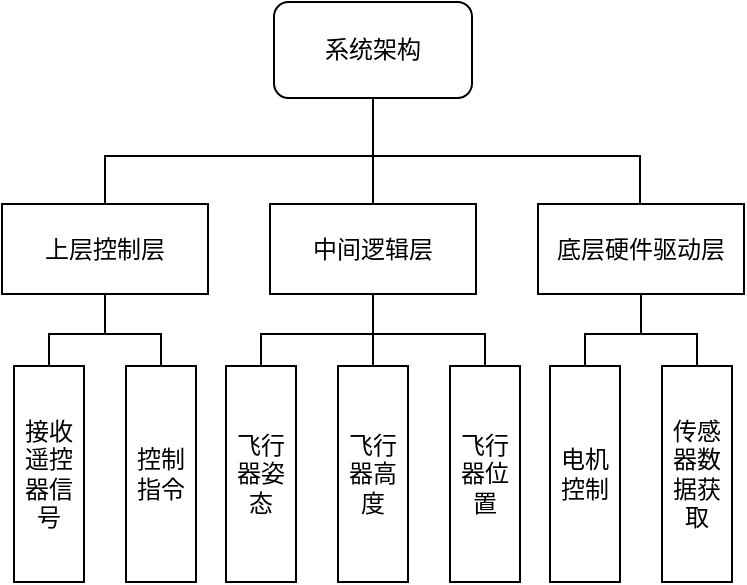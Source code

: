 <mxfile version="21.2.9" type="github">
  <diagram name="第 1 页" id="lbXMjJcNemHHPHKYe6F8">
    <mxGraphModel dx="724" dy="373" grid="0" gridSize="10" guides="1" tooltips="1" connect="1" arrows="1" fold="1" page="1" pageScale="1" pageWidth="827" pageHeight="1169" math="0" shadow="0">
      <root>
        <mxCell id="0" />
        <mxCell id="1" parent="0" />
        <mxCell id="u8aChlNTA4QG6k91gcyH-6" value="" style="edgeStyle=orthogonalEdgeStyle;rounded=0;orthogonalLoop=1;jettySize=auto;html=1;endArrow=none;endFill=0;" edge="1" parent="1" source="u8aChlNTA4QG6k91gcyH-1" target="u8aChlNTA4QG6k91gcyH-4">
          <mxGeometry relative="1" as="geometry" />
        </mxCell>
        <mxCell id="u8aChlNTA4QG6k91gcyH-7" style="edgeStyle=orthogonalEdgeStyle;rounded=0;orthogonalLoop=1;jettySize=auto;html=1;entryX=0.5;entryY=0;entryDx=0;entryDy=0;endArrow=none;endFill=0;" edge="1" parent="1">
          <mxGeometry relative="1" as="geometry">
            <mxPoint x="387.486" y="183" as="sourcePoint" />
            <mxPoint x="253.5" y="236" as="targetPoint" />
            <Array as="points">
              <mxPoint x="387" y="211" />
              <mxPoint x="253" y="211" />
            </Array>
          </mxGeometry>
        </mxCell>
        <mxCell id="u8aChlNTA4QG6k91gcyH-8" style="edgeStyle=orthogonalEdgeStyle;rounded=0;orthogonalLoop=1;jettySize=auto;html=1;endArrow=none;endFill=0;" edge="1" parent="1" source="u8aChlNTA4QG6k91gcyH-1" target="u8aChlNTA4QG6k91gcyH-5">
          <mxGeometry relative="1" as="geometry">
            <Array as="points">
              <mxPoint x="387" y="211" />
              <mxPoint x="521" y="211" />
            </Array>
          </mxGeometry>
        </mxCell>
        <mxCell id="u8aChlNTA4QG6k91gcyH-1" value="系统架构" style="rounded=1;whiteSpace=wrap;html=1;" vertex="1" parent="1">
          <mxGeometry x="338" y="134" width="99" height="48" as="geometry" />
        </mxCell>
        <mxCell id="u8aChlNTA4QG6k91gcyH-17" style="edgeStyle=orthogonalEdgeStyle;rounded=0;orthogonalLoop=1;jettySize=auto;html=1;endArrow=none;endFill=0;" edge="1" parent="1" source="u8aChlNTA4QG6k91gcyH-2" target="u8aChlNTA4QG6k91gcyH-9">
          <mxGeometry relative="1" as="geometry" />
        </mxCell>
        <mxCell id="u8aChlNTA4QG6k91gcyH-18" style="edgeStyle=orthogonalEdgeStyle;rounded=0;orthogonalLoop=1;jettySize=auto;html=1;endArrow=none;endFill=0;" edge="1" parent="1" source="u8aChlNTA4QG6k91gcyH-2" target="u8aChlNTA4QG6k91gcyH-10">
          <mxGeometry relative="1" as="geometry" />
        </mxCell>
        <mxCell id="u8aChlNTA4QG6k91gcyH-2" value="上层控制层" style="rounded=0;whiteSpace=wrap;html=1;" vertex="1" parent="1">
          <mxGeometry x="202" y="235" width="103" height="45" as="geometry" />
        </mxCell>
        <mxCell id="u8aChlNTA4QG6k91gcyH-21" style="edgeStyle=orthogonalEdgeStyle;rounded=0;orthogonalLoop=1;jettySize=auto;html=1;entryX=0.5;entryY=0;entryDx=0;entryDy=0;endArrow=none;endFill=0;" edge="1" parent="1" source="u8aChlNTA4QG6k91gcyH-4" target="u8aChlNTA4QG6k91gcyH-12">
          <mxGeometry relative="1" as="geometry" />
        </mxCell>
        <mxCell id="u8aChlNTA4QG6k91gcyH-22" style="edgeStyle=orthogonalEdgeStyle;rounded=0;orthogonalLoop=1;jettySize=auto;html=1;entryX=0.5;entryY=0;entryDx=0;entryDy=0;endArrow=none;endFill=0;" edge="1" parent="1" source="u8aChlNTA4QG6k91gcyH-4" target="u8aChlNTA4QG6k91gcyH-11">
          <mxGeometry relative="1" as="geometry" />
        </mxCell>
        <mxCell id="u8aChlNTA4QG6k91gcyH-23" style="edgeStyle=orthogonalEdgeStyle;rounded=0;orthogonalLoop=1;jettySize=auto;html=1;entryX=0.5;entryY=0;entryDx=0;entryDy=0;endArrow=none;endFill=0;" edge="1" parent="1" source="u8aChlNTA4QG6k91gcyH-4" target="u8aChlNTA4QG6k91gcyH-13">
          <mxGeometry relative="1" as="geometry" />
        </mxCell>
        <mxCell id="u8aChlNTA4QG6k91gcyH-4" value="中间逻辑层" style="rounded=0;whiteSpace=wrap;html=1;" vertex="1" parent="1">
          <mxGeometry x="336" y="235" width="103" height="45" as="geometry" />
        </mxCell>
        <mxCell id="u8aChlNTA4QG6k91gcyH-24" style="edgeStyle=orthogonalEdgeStyle;rounded=0;orthogonalLoop=1;jettySize=auto;html=1;entryX=0.5;entryY=0;entryDx=0;entryDy=0;endArrow=none;endFill=0;" edge="1" parent="1" source="u8aChlNTA4QG6k91gcyH-5" target="u8aChlNTA4QG6k91gcyH-14">
          <mxGeometry relative="1" as="geometry" />
        </mxCell>
        <mxCell id="u8aChlNTA4QG6k91gcyH-25" style="edgeStyle=orthogonalEdgeStyle;rounded=0;orthogonalLoop=1;jettySize=auto;html=1;entryX=0.5;entryY=0;entryDx=0;entryDy=0;endArrow=none;endFill=0;" edge="1" parent="1" source="u8aChlNTA4QG6k91gcyH-5" target="u8aChlNTA4QG6k91gcyH-15">
          <mxGeometry relative="1" as="geometry" />
        </mxCell>
        <mxCell id="u8aChlNTA4QG6k91gcyH-5" value="底层硬件驱动层" style="rounded=0;whiteSpace=wrap;html=1;" vertex="1" parent="1">
          <mxGeometry x="470" y="235" width="103" height="45" as="geometry" />
        </mxCell>
        <mxCell id="u8aChlNTA4QG6k91gcyH-9" value="接收遥控器信号" style="rounded=0;whiteSpace=wrap;html=1;" vertex="1" parent="1">
          <mxGeometry x="208" y="316" width="35" height="108" as="geometry" />
        </mxCell>
        <mxCell id="u8aChlNTA4QG6k91gcyH-10" value="控制指令" style="rounded=0;whiteSpace=wrap;html=1;" vertex="1" parent="1">
          <mxGeometry x="264" y="316" width="35" height="108" as="geometry" />
        </mxCell>
        <mxCell id="u8aChlNTA4QG6k91gcyH-11" value="飞行器姿态" style="rounded=0;whiteSpace=wrap;html=1;" vertex="1" parent="1">
          <mxGeometry x="314" y="316" width="35" height="108" as="geometry" />
        </mxCell>
        <mxCell id="u8aChlNTA4QG6k91gcyH-12" value="飞行器高度" style="rounded=0;whiteSpace=wrap;html=1;" vertex="1" parent="1">
          <mxGeometry x="370" y="316" width="35" height="108" as="geometry" />
        </mxCell>
        <mxCell id="u8aChlNTA4QG6k91gcyH-13" value="飞行器位置" style="rounded=0;whiteSpace=wrap;html=1;" vertex="1" parent="1">
          <mxGeometry x="426" y="316" width="35" height="108" as="geometry" />
        </mxCell>
        <mxCell id="u8aChlNTA4QG6k91gcyH-14" value="电机控制" style="rounded=0;whiteSpace=wrap;html=1;" vertex="1" parent="1">
          <mxGeometry x="476" y="316" width="35" height="108" as="geometry" />
        </mxCell>
        <mxCell id="u8aChlNTA4QG6k91gcyH-15" value="传感器数据获取" style="rounded=0;whiteSpace=wrap;html=1;" vertex="1" parent="1">
          <mxGeometry x="532" y="316" width="35" height="108" as="geometry" />
        </mxCell>
      </root>
    </mxGraphModel>
  </diagram>
</mxfile>
